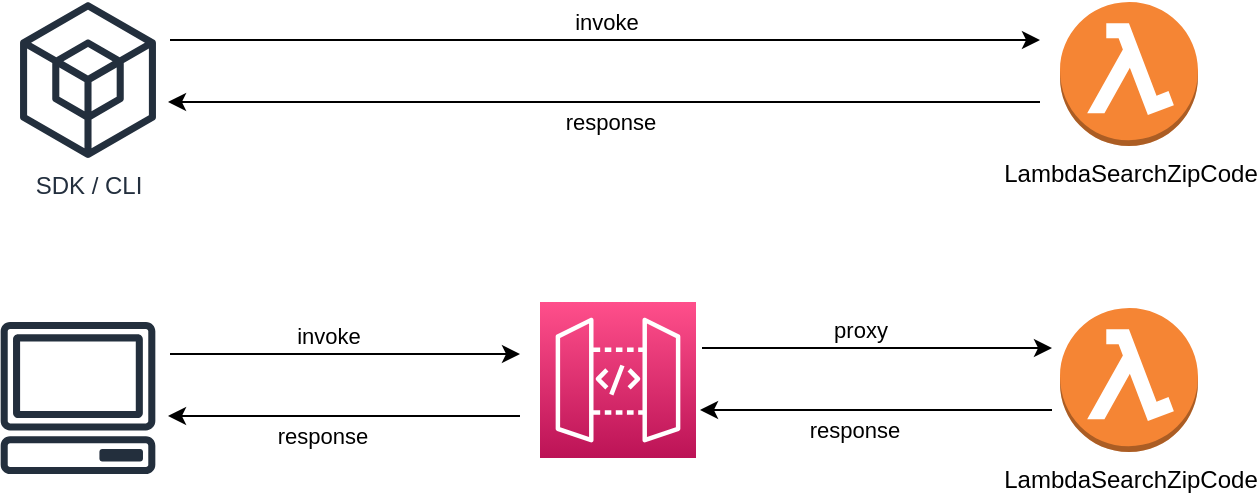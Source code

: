 <mxfile version="20.6.2" type="device"><diagram id="XpKPpOnOrjzUgtVdA8op" name="Page-1"><mxGraphModel dx="766" dy="829" grid="1" gridSize="10" guides="1" tooltips="1" connect="1" arrows="1" fold="1" page="1" pageScale="1" pageWidth="850" pageHeight="1100" math="0" shadow="0"><root><mxCell id="0"/><mxCell id="1" parent="0"/><mxCell id="RgRYw8_AFq3GoHomRWJG-1" value="SDK / CLI" style="sketch=0;outlineConnect=0;fontColor=#232F3E;gradientColor=none;fillColor=#232F3D;strokeColor=none;dashed=0;verticalLabelPosition=bottom;verticalAlign=top;align=center;html=1;fontSize=12;fontStyle=0;aspect=fixed;pointerEvents=1;shape=mxgraph.aws4.external_sdk;" vertex="1" parent="1"><mxGeometry x="170" y="160" width="68" height="78" as="geometry"/></mxCell><mxCell id="RgRYw8_AFq3GoHomRWJG-2" value="LambdaSearchZipCode" style="outlineConnect=0;dashed=0;verticalLabelPosition=bottom;verticalAlign=top;align=center;html=1;shape=mxgraph.aws3.lambda_function;fillColor=#F58534;gradientColor=none;" vertex="1" parent="1"><mxGeometry x="690" y="160" width="69" height="72" as="geometry"/></mxCell><mxCell id="RgRYw8_AFq3GoHomRWJG-6" value="" style="endArrow=classic;html=1;rounded=0;" edge="1" parent="1"><mxGeometry width="50" height="50" relative="1" as="geometry"><mxPoint x="680" y="210" as="sourcePoint"/><mxPoint x="244" y="210" as="targetPoint"/></mxGeometry></mxCell><mxCell id="RgRYw8_AFq3GoHomRWJG-9" value="response" style="edgeLabel;html=1;align=center;verticalAlign=middle;resizable=0;points=[];" vertex="1" connectable="0" parent="RgRYw8_AFq3GoHomRWJG-6"><mxGeometry x="-0.107" y="1" relative="1" as="geometry"><mxPoint x="-21" y="9" as="offset"/></mxGeometry></mxCell><mxCell id="RgRYw8_AFq3GoHomRWJG-7" value="" style="endArrow=classic;html=1;rounded=0;" edge="1" parent="1"><mxGeometry width="50" height="50" relative="1" as="geometry"><mxPoint x="245" y="179" as="sourcePoint"/><mxPoint x="680" y="179" as="targetPoint"/></mxGeometry></mxCell><mxCell id="RgRYw8_AFq3GoHomRWJG-8" value="invoke" style="edgeLabel;html=1;align=center;verticalAlign=middle;resizable=0;points=[];" vertex="1" connectable="0" parent="RgRYw8_AFq3GoHomRWJG-7"><mxGeometry x="0.071" y="-1" relative="1" as="geometry"><mxPoint x="-15" y="-10" as="offset"/></mxGeometry></mxCell><mxCell id="RgRYw8_AFq3GoHomRWJG-11" value="LambdaSearchZipCode" style="outlineConnect=0;dashed=0;verticalLabelPosition=bottom;verticalAlign=top;align=center;html=1;shape=mxgraph.aws3.lambda_function;fillColor=#F58534;gradientColor=none;" vertex="1" parent="1"><mxGeometry x="690" y="313" width="69" height="72" as="geometry"/></mxCell><mxCell id="RgRYw8_AFq3GoHomRWJG-12" value="" style="endArrow=classic;html=1;rounded=0;" edge="1" parent="1"><mxGeometry width="50" height="50" relative="1" as="geometry"><mxPoint x="420" y="367" as="sourcePoint"/><mxPoint x="244" y="367" as="targetPoint"/></mxGeometry></mxCell><mxCell id="RgRYw8_AFq3GoHomRWJG-13" value="response" style="edgeLabel;html=1;align=center;verticalAlign=middle;resizable=0;points=[];" vertex="1" connectable="0" parent="RgRYw8_AFq3GoHomRWJG-12"><mxGeometry x="-0.107" y="1" relative="1" as="geometry"><mxPoint x="-21" y="9" as="offset"/></mxGeometry></mxCell><mxCell id="RgRYw8_AFq3GoHomRWJG-14" value="" style="endArrow=classic;html=1;rounded=0;" edge="1" parent="1"><mxGeometry width="50" height="50" relative="1" as="geometry"><mxPoint x="245" y="336" as="sourcePoint"/><mxPoint x="420" y="336" as="targetPoint"/></mxGeometry></mxCell><mxCell id="RgRYw8_AFq3GoHomRWJG-15" value="invoke" style="edgeLabel;html=1;align=center;verticalAlign=middle;resizable=0;points=[];" vertex="1" connectable="0" parent="RgRYw8_AFq3GoHomRWJG-14"><mxGeometry x="0.071" y="-1" relative="1" as="geometry"><mxPoint x="-15" y="-10" as="offset"/></mxGeometry></mxCell><mxCell id="RgRYw8_AFq3GoHomRWJG-16" value="" style="sketch=0;outlineConnect=0;fontColor=#232F3E;gradientColor=none;fillColor=#232F3D;strokeColor=none;dashed=0;verticalLabelPosition=bottom;verticalAlign=top;align=center;html=1;fontSize=12;fontStyle=0;aspect=fixed;pointerEvents=1;shape=mxgraph.aws4.client;" vertex="1" parent="1"><mxGeometry x="160" y="320" width="78" height="76" as="geometry"/></mxCell><mxCell id="RgRYw8_AFq3GoHomRWJG-18" value="" style="sketch=0;points=[[0,0,0],[0.25,0,0],[0.5,0,0],[0.75,0,0],[1,0,0],[0,1,0],[0.25,1,0],[0.5,1,0],[0.75,1,0],[1,1,0],[0,0.25,0],[0,0.5,0],[0,0.75,0],[1,0.25,0],[1,0.5,0],[1,0.75,0]];outlineConnect=0;fontColor=#232F3E;gradientColor=#FF4F8B;gradientDirection=north;fillColor=#BC1356;strokeColor=#ffffff;dashed=0;verticalLabelPosition=bottom;verticalAlign=top;align=center;html=1;fontSize=12;fontStyle=0;aspect=fixed;shape=mxgraph.aws4.resourceIcon;resIcon=mxgraph.aws4.api_gateway;" vertex="1" parent="1"><mxGeometry x="430" y="310" width="78" height="78" as="geometry"/></mxCell><mxCell id="RgRYw8_AFq3GoHomRWJG-21" value="" style="endArrow=classic;html=1;rounded=0;" edge="1" parent="1"><mxGeometry width="50" height="50" relative="1" as="geometry"><mxPoint x="686" y="364" as="sourcePoint"/><mxPoint x="510" y="364" as="targetPoint"/></mxGeometry></mxCell><mxCell id="RgRYw8_AFq3GoHomRWJG-22" value="response" style="edgeLabel;html=1;align=center;verticalAlign=middle;resizable=0;points=[];" vertex="1" connectable="0" parent="RgRYw8_AFq3GoHomRWJG-21"><mxGeometry x="-0.107" y="1" relative="1" as="geometry"><mxPoint x="-21" y="9" as="offset"/></mxGeometry></mxCell><mxCell id="RgRYw8_AFq3GoHomRWJG-23" value="" style="endArrow=classic;html=1;rounded=0;" edge="1" parent="1"><mxGeometry width="50" height="50" relative="1" as="geometry"><mxPoint x="511" y="333" as="sourcePoint"/><mxPoint x="686" y="333" as="targetPoint"/></mxGeometry></mxCell><mxCell id="RgRYw8_AFq3GoHomRWJG-24" value="proxy" style="edgeLabel;html=1;align=center;verticalAlign=middle;resizable=0;points=[];" vertex="1" connectable="0" parent="RgRYw8_AFq3GoHomRWJG-23"><mxGeometry x="0.071" y="-1" relative="1" as="geometry"><mxPoint x="-15" y="-10" as="offset"/></mxGeometry></mxCell></root></mxGraphModel></diagram></mxfile>